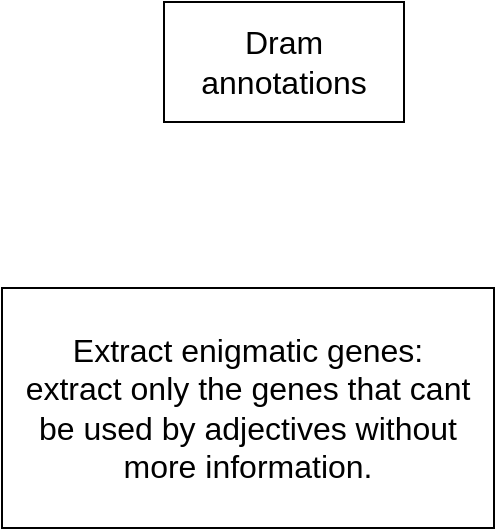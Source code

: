 <mxfile version="20.5.1" type="github">
  <diagram id="Wjof7K-oPUGz_6UPYV_i" name="Page-1">
    <mxGraphModel dx="1621" dy="199" grid="0" gridSize="10" guides="1" tooltips="1" connect="1" arrows="1" fold="1" page="0" pageScale="1" pageWidth="850" pageHeight="1100" math="0" shadow="0">
      <root>
        <mxCell id="0" />
        <mxCell id="1" parent="0" />
        <mxCell id="RJ_CnmSzj1MfjM9F9GcZ-1" value="&lt;div&gt;Dram annotations&lt;/div&gt;" style="whiteSpace=wrap;html=1;fontSize=16;" vertex="1" parent="1">
          <mxGeometry x="158" y="819" width="120" height="60" as="geometry" />
        </mxCell>
        <mxCell id="RJ_CnmSzj1MfjM9F9GcZ-2" value="&lt;div&gt;Extract enigmatic genes:&lt;/div&gt;&lt;div&gt;extract only the genes that cant be used by adjectives without more information.&lt;br&gt;&lt;/div&gt;" style="rounded=0;whiteSpace=wrap;html=1;fontSize=16;" vertex="1" parent="1">
          <mxGeometry x="77" y="962" width="246" height="120" as="geometry" />
        </mxCell>
      </root>
    </mxGraphModel>
  </diagram>
</mxfile>
